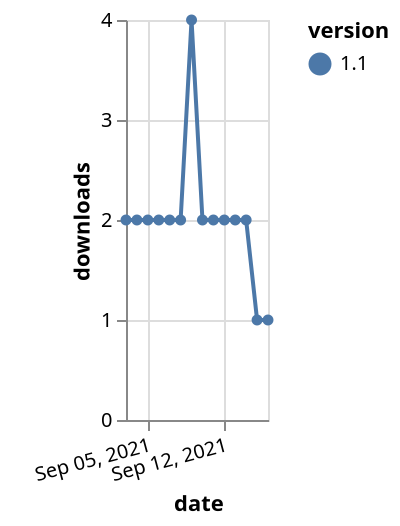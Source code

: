 {"$schema": "https://vega.github.io/schema/vega-lite/v5.json", "description": "A simple bar chart with embedded data.", "data": {"values": [{"date": "2021-09-03", "total": 1993, "delta": 2, "version": "1.1"}, {"date": "2021-09-04", "total": 1995, "delta": 2, "version": "1.1"}, {"date": "2021-09-05", "total": 1997, "delta": 2, "version": "1.1"}, {"date": "2021-09-06", "total": 1999, "delta": 2, "version": "1.1"}, {"date": "2021-09-07", "total": 2001, "delta": 2, "version": "1.1"}, {"date": "2021-09-08", "total": 2003, "delta": 2, "version": "1.1"}, {"date": "2021-09-09", "total": 2007, "delta": 4, "version": "1.1"}, {"date": "2021-09-10", "total": 2009, "delta": 2, "version": "1.1"}, {"date": "2021-09-11", "total": 2011, "delta": 2, "version": "1.1"}, {"date": "2021-09-12", "total": 2013, "delta": 2, "version": "1.1"}, {"date": "2021-09-13", "total": 2015, "delta": 2, "version": "1.1"}, {"date": "2021-09-14", "total": 2017, "delta": 2, "version": "1.1"}, {"date": "2021-09-15", "total": 2018, "delta": 1, "version": "1.1"}, {"date": "2021-09-16", "total": 2019, "delta": 1, "version": "1.1"}]}, "width": "container", "mark": {"type": "line", "point": {"filled": true}}, "encoding": {"x": {"field": "date", "type": "temporal", "timeUnit": "yearmonthdate", "title": "date", "axis": {"labelAngle": -15}}, "y": {"field": "delta", "type": "quantitative", "title": "downloads"}, "color": {"field": "version", "type": "nominal"}, "tooltip": {"field": "delta"}}}